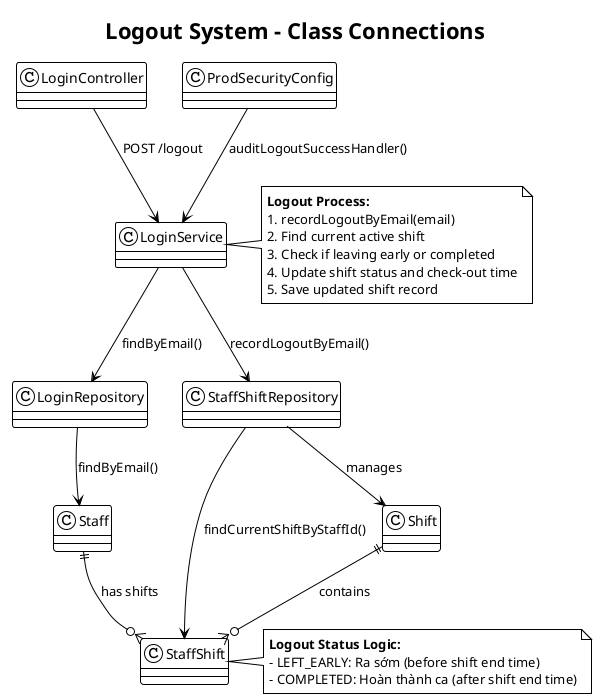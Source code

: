 @startuml Logout Class Connections
!theme plain
title Logout System - Class Connections

class LoginController
class LoginService
class LoginRepository
class StaffShiftRepository
class Staff
class StaffShift
class Shift
class ProdSecurityConfig

' Logout Flow Connections
LoginController --> LoginService : "POST /logout"
LoginService --> LoginRepository : "findByEmail()"
LoginService --> StaffShiftRepository : "recordLogoutByEmail()"

' Repository to Entity Connections
LoginRepository --> Staff : "findByEmail()"
StaffShiftRepository --> StaffShift : "findCurrentShiftByStaffId()"
StaffShiftRepository --> Shift : "manages"

' Entity Relationships
Staff ||--o{ StaffShift : "has shifts"
Shift ||--o{ StaffShift : "contains"

' Security Config Connections
ProdSecurityConfig --> LoginService : "auditLogoutSuccessHandler()"

note right of LoginService
**Logout Process:**
1. recordLogoutByEmail(email)
2. Find current active shift
3. Check if leaving early or completed
4. Update shift status and check-out time
5. Save updated shift record
end note

note right of StaffShift
**Logout Status Logic:**
- LEFT_EARLY: Ra sớm (before shift end time)
- COMPLETED: Hoàn thành ca (after shift end time)
end note

@enduml
